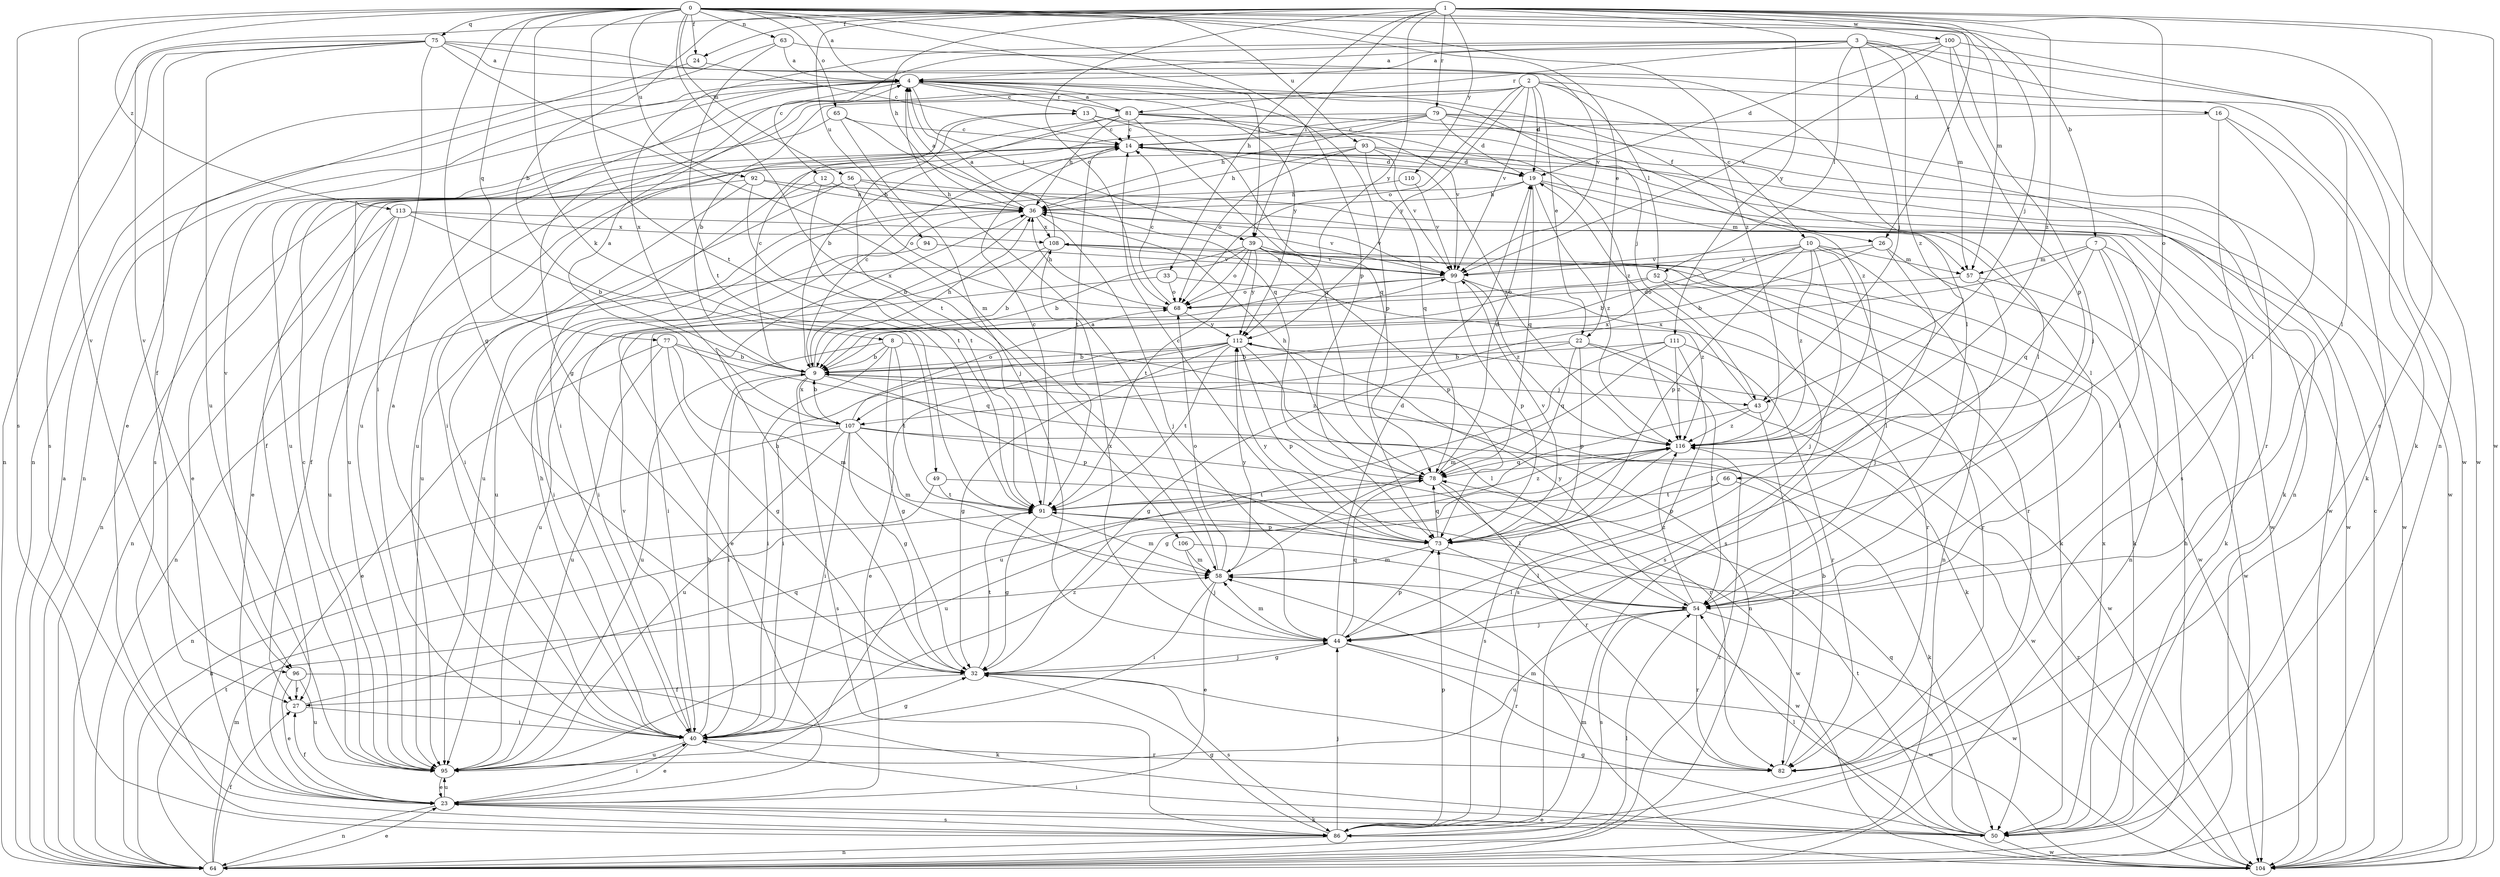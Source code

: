 strict digraph  {
0;
1;
2;
3;
4;
7;
8;
9;
10;
12;
13;
14;
16;
19;
22;
23;
24;
26;
27;
32;
33;
36;
39;
40;
43;
44;
49;
50;
52;
54;
56;
57;
58;
63;
64;
65;
66;
68;
73;
75;
77;
78;
79;
81;
82;
86;
91;
92;
93;
94;
95;
96;
99;
100;
104;
106;
107;
108;
110;
111;
112;
113;
116;
0 -> 4  [label=a];
0 -> 7  [label=b];
0 -> 22  [label=e];
0 -> 24  [label=f];
0 -> 32  [label=g];
0 -> 39  [label=i];
0 -> 49  [label=k];
0 -> 56  [label=m];
0 -> 57  [label=m];
0 -> 63  [label=n];
0 -> 64  [label=n];
0 -> 65  [label=o];
0 -> 73  [label=p];
0 -> 75  [label=q];
0 -> 77  [label=q];
0 -> 86  [label=s];
0 -> 91  [label=t];
0 -> 92  [label=u];
0 -> 93  [label=u];
0 -> 96  [label=v];
0 -> 106  [label=x];
0 -> 113  [label=z];
0 -> 116  [label=z];
1 -> 8  [label=b];
1 -> 24  [label=f];
1 -> 26  [label=f];
1 -> 33  [label=h];
1 -> 36  [label=h];
1 -> 39  [label=i];
1 -> 43  [label=j];
1 -> 66  [label=o];
1 -> 68  [label=o];
1 -> 79  [label=r];
1 -> 86  [label=s];
1 -> 94  [label=u];
1 -> 96  [label=v];
1 -> 100  [label=w];
1 -> 104  [label=w];
1 -> 110  [label=y];
1 -> 111  [label=y];
1 -> 112  [label=y];
1 -> 116  [label=z];
2 -> 9  [label=b];
2 -> 10  [label=c];
2 -> 16  [label=d];
2 -> 19  [label=d];
2 -> 22  [label=e];
2 -> 52  [label=l];
2 -> 68  [label=o];
2 -> 95  [label=u];
2 -> 96  [label=v];
2 -> 99  [label=v];
2 -> 112  [label=y];
3 -> 4  [label=a];
3 -> 12  [label=c];
3 -> 43  [label=j];
3 -> 52  [label=l];
3 -> 54  [label=l];
3 -> 57  [label=m];
3 -> 81  [label=r];
3 -> 104  [label=w];
3 -> 107  [label=x];
3 -> 116  [label=z];
4 -> 13  [label=c];
4 -> 26  [label=f];
4 -> 32  [label=g];
4 -> 39  [label=i];
4 -> 43  [label=j];
4 -> 64  [label=n];
4 -> 73  [label=p];
4 -> 81  [label=r];
4 -> 86  [label=s];
4 -> 112  [label=y];
7 -> 50  [label=k];
7 -> 54  [label=l];
7 -> 57  [label=m];
7 -> 64  [label=n];
7 -> 78  [label=q];
7 -> 107  [label=x];
8 -> 9  [label=b];
8 -> 32  [label=g];
8 -> 40  [label=i];
8 -> 64  [label=n];
8 -> 91  [label=t];
8 -> 95  [label=u];
9 -> 13  [label=c];
9 -> 14  [label=c];
9 -> 36  [label=h];
9 -> 40  [label=i];
9 -> 43  [label=j];
9 -> 73  [label=p];
9 -> 86  [label=s];
9 -> 107  [label=x];
9 -> 116  [label=z];
10 -> 9  [label=b];
10 -> 44  [label=j];
10 -> 54  [label=l];
10 -> 57  [label=m];
10 -> 64  [label=n];
10 -> 73  [label=p];
10 -> 99  [label=v];
10 -> 107  [label=x];
10 -> 116  [label=z];
12 -> 27  [label=f];
12 -> 36  [label=h];
12 -> 91  [label=t];
13 -> 14  [label=c];
13 -> 78  [label=q];
13 -> 91  [label=t];
13 -> 99  [label=v];
14 -> 19  [label=d];
14 -> 23  [label=e];
14 -> 54  [label=l];
14 -> 91  [label=t];
14 -> 104  [label=w];
14 -> 116  [label=z];
16 -> 14  [label=c];
16 -> 50  [label=k];
16 -> 54  [label=l];
16 -> 86  [label=s];
19 -> 36  [label=h];
19 -> 57  [label=m];
19 -> 78  [label=q];
19 -> 95  [label=u];
19 -> 104  [label=w];
19 -> 116  [label=z];
22 -> 9  [label=b];
22 -> 32  [label=g];
22 -> 50  [label=k];
22 -> 54  [label=l];
22 -> 73  [label=p];
22 -> 78  [label=q];
23 -> 27  [label=f];
23 -> 40  [label=i];
23 -> 50  [label=k];
23 -> 64  [label=n];
23 -> 86  [label=s];
23 -> 95  [label=u];
24 -> 14  [label=c];
24 -> 23  [label=e];
26 -> 9  [label=b];
26 -> 86  [label=s];
26 -> 99  [label=v];
26 -> 104  [label=w];
27 -> 40  [label=i];
27 -> 78  [label=q];
32 -> 27  [label=f];
32 -> 36  [label=h];
32 -> 44  [label=j];
32 -> 86  [label=s];
32 -> 91  [label=t];
33 -> 23  [label=e];
33 -> 68  [label=o];
33 -> 116  [label=z];
36 -> 4  [label=a];
36 -> 9  [label=b];
36 -> 44  [label=j];
36 -> 95  [label=u];
36 -> 99  [label=v];
36 -> 108  [label=x];
39 -> 9  [label=b];
39 -> 50  [label=k];
39 -> 64  [label=n];
39 -> 68  [label=o];
39 -> 73  [label=p];
39 -> 82  [label=r];
39 -> 91  [label=t];
39 -> 99  [label=v];
39 -> 112  [label=y];
40 -> 4  [label=a];
40 -> 9  [label=b];
40 -> 23  [label=e];
40 -> 32  [label=g];
40 -> 36  [label=h];
40 -> 82  [label=r];
40 -> 95  [label=u];
40 -> 99  [label=v];
40 -> 116  [label=z];
43 -> 19  [label=d];
43 -> 32  [label=g];
43 -> 82  [label=r];
43 -> 116  [label=z];
44 -> 19  [label=d];
44 -> 32  [label=g];
44 -> 58  [label=m];
44 -> 73  [label=p];
44 -> 78  [label=q];
44 -> 82  [label=r];
44 -> 104  [label=w];
44 -> 108  [label=x];
49 -> 64  [label=n];
49 -> 91  [label=t];
49 -> 104  [label=w];
50 -> 23  [label=e];
50 -> 32  [label=g];
50 -> 40  [label=i];
50 -> 54  [label=l];
50 -> 78  [label=q];
50 -> 91  [label=t];
50 -> 104  [label=w];
50 -> 108  [label=x];
52 -> 40  [label=i];
52 -> 68  [label=o];
52 -> 82  [label=r];
52 -> 86  [label=s];
54 -> 44  [label=j];
54 -> 82  [label=r];
54 -> 86  [label=s];
54 -> 95  [label=u];
54 -> 104  [label=w];
54 -> 112  [label=y];
54 -> 116  [label=z];
56 -> 23  [label=e];
56 -> 36  [label=h];
56 -> 68  [label=o];
56 -> 95  [label=u];
56 -> 104  [label=w];
57 -> 44  [label=j];
57 -> 68  [label=o];
57 -> 104  [label=w];
58 -> 4  [label=a];
58 -> 23  [label=e];
58 -> 40  [label=i];
58 -> 54  [label=l];
58 -> 68  [label=o];
58 -> 112  [label=y];
63 -> 4  [label=a];
63 -> 64  [label=n];
63 -> 91  [label=t];
63 -> 99  [label=v];
64 -> 4  [label=a];
64 -> 23  [label=e];
64 -> 27  [label=f];
64 -> 36  [label=h];
64 -> 54  [label=l];
64 -> 58  [label=m];
64 -> 91  [label=t];
64 -> 116  [label=z];
65 -> 14  [label=c];
65 -> 44  [label=j];
65 -> 78  [label=q];
65 -> 95  [label=u];
66 -> 50  [label=k];
66 -> 73  [label=p];
66 -> 91  [label=t];
68 -> 14  [label=c];
68 -> 36  [label=h];
68 -> 112  [label=y];
73 -> 14  [label=c];
73 -> 54  [label=l];
73 -> 58  [label=m];
73 -> 78  [label=q];
73 -> 99  [label=v];
73 -> 112  [label=y];
75 -> 4  [label=a];
75 -> 27  [label=f];
75 -> 40  [label=i];
75 -> 54  [label=l];
75 -> 58  [label=m];
75 -> 64  [label=n];
75 -> 86  [label=s];
75 -> 95  [label=u];
75 -> 104  [label=w];
77 -> 9  [label=b];
77 -> 23  [label=e];
77 -> 32  [label=g];
77 -> 58  [label=m];
77 -> 78  [label=q];
77 -> 95  [label=u];
78 -> 19  [label=d];
78 -> 36  [label=h];
78 -> 54  [label=l];
78 -> 82  [label=r];
78 -> 91  [label=t];
79 -> 14  [label=c];
79 -> 19  [label=d];
79 -> 36  [label=h];
79 -> 40  [label=i];
79 -> 64  [label=n];
79 -> 82  [label=r];
79 -> 95  [label=u];
79 -> 116  [label=z];
81 -> 4  [label=a];
81 -> 9  [label=b];
81 -> 14  [label=c];
81 -> 36  [label=h];
81 -> 40  [label=i];
81 -> 54  [label=l];
81 -> 78  [label=q];
81 -> 104  [label=w];
81 -> 116  [label=z];
82 -> 9  [label=b];
82 -> 58  [label=m];
86 -> 32  [label=g];
86 -> 44  [label=j];
86 -> 64  [label=n];
86 -> 73  [label=p];
91 -> 14  [label=c];
91 -> 32  [label=g];
91 -> 58  [label=m];
91 -> 73  [label=p];
91 -> 116  [label=z];
92 -> 36  [label=h];
92 -> 40  [label=i];
92 -> 64  [label=n];
92 -> 91  [label=t];
92 -> 104  [label=w];
93 -> 19  [label=d];
93 -> 36  [label=h];
93 -> 50  [label=k];
93 -> 68  [label=o];
93 -> 78  [label=q];
93 -> 95  [label=u];
93 -> 99  [label=v];
94 -> 40  [label=i];
94 -> 99  [label=v];
95 -> 14  [label=c];
95 -> 23  [label=e];
96 -> 23  [label=e];
96 -> 27  [label=f];
96 -> 50  [label=k];
96 -> 95  [label=u];
99 -> 68  [label=o];
99 -> 73  [label=p];
99 -> 82  [label=r];
99 -> 95  [label=u];
99 -> 116  [label=z];
100 -> 4  [label=a];
100 -> 19  [label=d];
100 -> 44  [label=j];
100 -> 50  [label=k];
100 -> 73  [label=p];
100 -> 99  [label=v];
104 -> 14  [label=c];
104 -> 58  [label=m];
104 -> 116  [label=z];
106 -> 44  [label=j];
106 -> 58  [label=m];
106 -> 104  [label=w];
107 -> 4  [label=a];
107 -> 9  [label=b];
107 -> 32  [label=g];
107 -> 40  [label=i];
107 -> 58  [label=m];
107 -> 64  [label=n];
107 -> 68  [label=o];
107 -> 82  [label=r];
107 -> 95  [label=u];
107 -> 104  [label=w];
108 -> 4  [label=a];
108 -> 9  [label=b];
108 -> 40  [label=i];
108 -> 50  [label=k];
108 -> 99  [label=v];
110 -> 36  [label=h];
110 -> 99  [label=v];
111 -> 9  [label=b];
111 -> 58  [label=m];
111 -> 82  [label=r];
111 -> 86  [label=s];
111 -> 95  [label=u];
111 -> 116  [label=z];
112 -> 9  [label=b];
112 -> 23  [label=e];
112 -> 32  [label=g];
112 -> 40  [label=i];
112 -> 54  [label=l];
112 -> 73  [label=p];
112 -> 91  [label=t];
112 -> 104  [label=w];
113 -> 9  [label=b];
113 -> 27  [label=f];
113 -> 64  [label=n];
113 -> 95  [label=u];
113 -> 99  [label=v];
113 -> 108  [label=x];
116 -> 78  [label=q];
116 -> 86  [label=s];
116 -> 95  [label=u];
}

